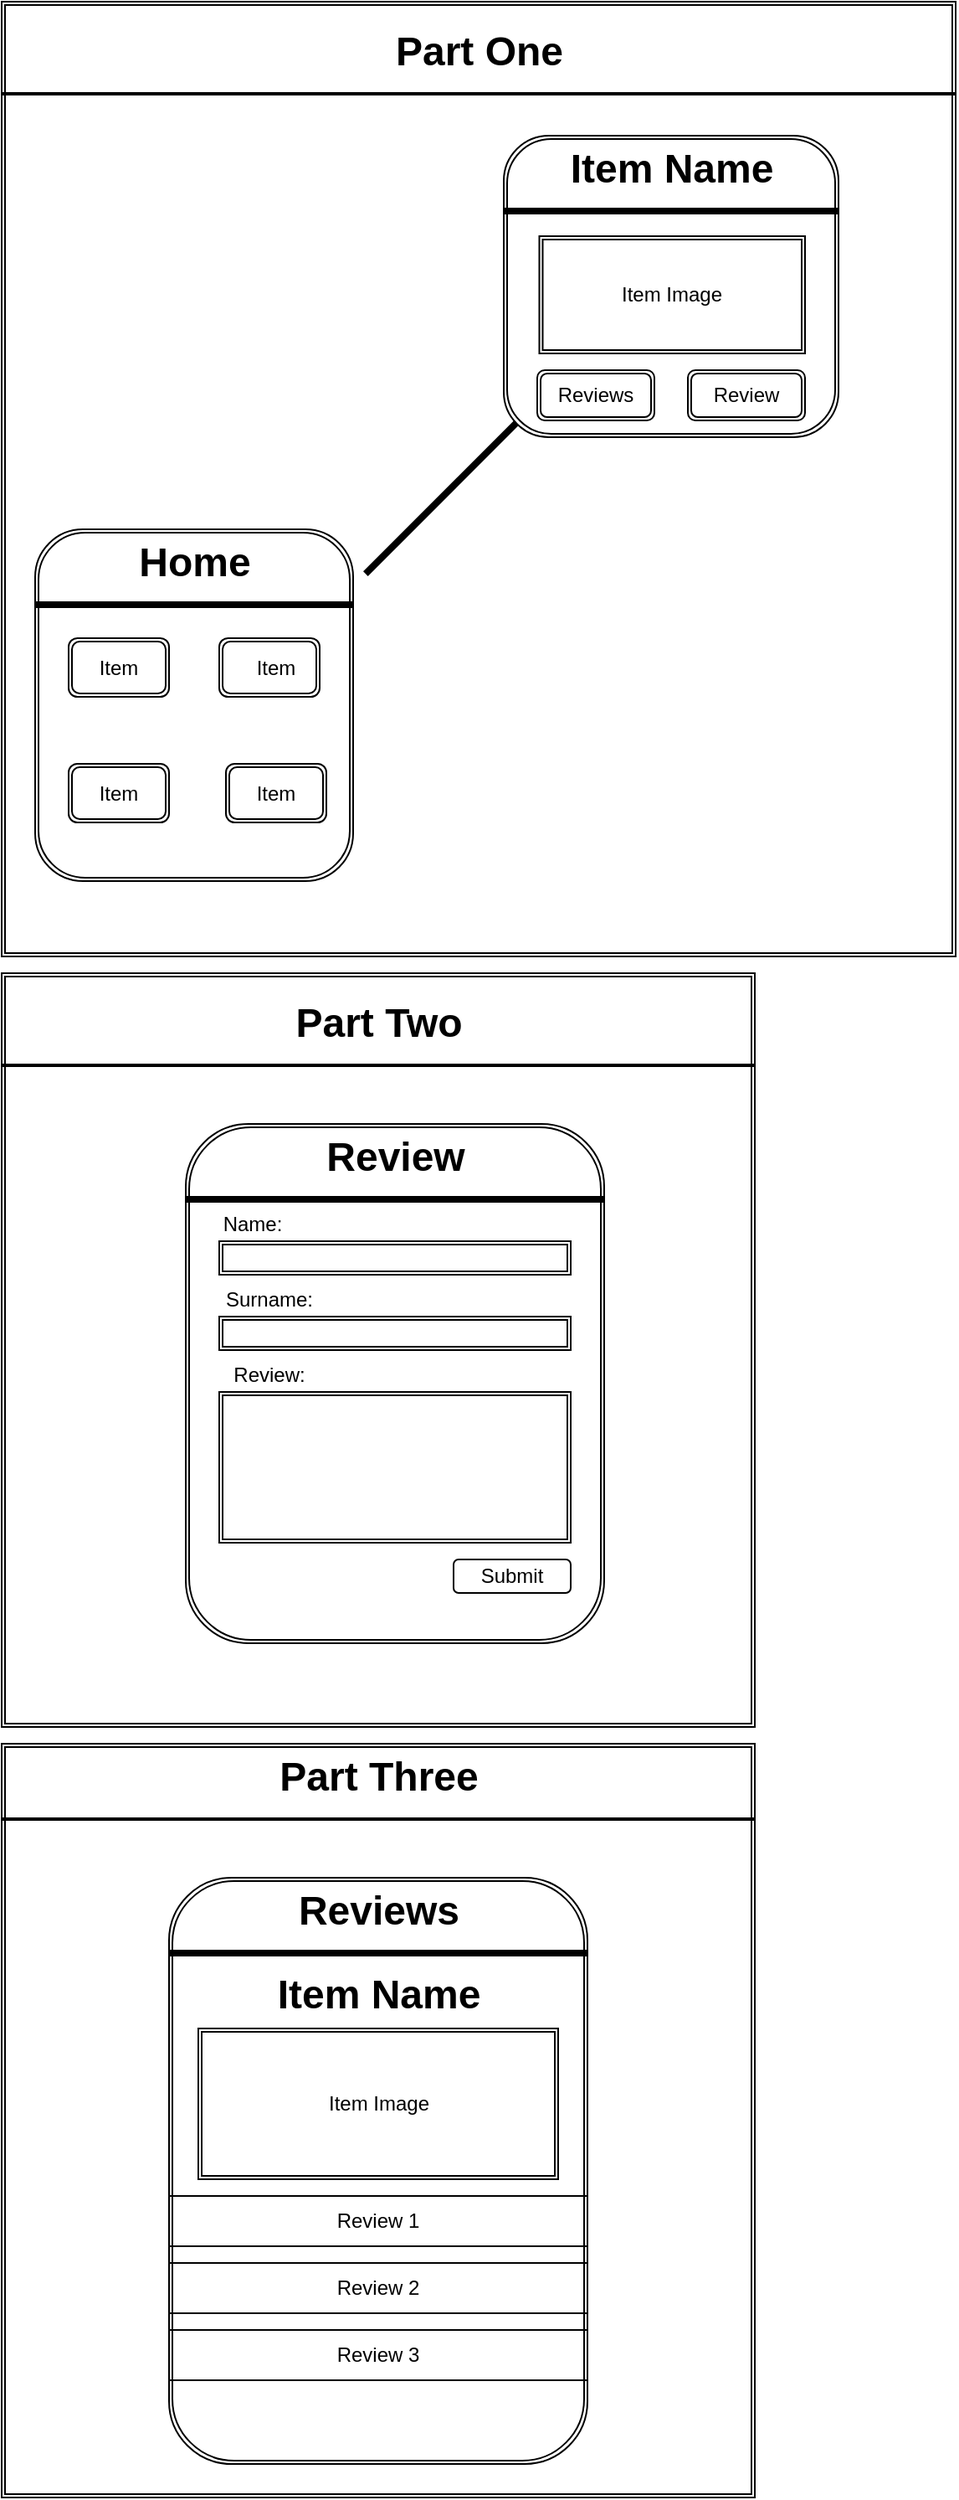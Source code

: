 <mxfile version="14.1.3" type="github">
  <diagram id="C5RBs43oDa-KdzZeNtuy" name="Page-1">
    <mxGraphModel dx="768" dy="1882" grid="1" gridSize="10" guides="1" tooltips="1" connect="1" arrows="1" fold="1" page="1" pageScale="1" pageWidth="827" pageHeight="1169" math="0" shadow="0">
      <root>
        <mxCell id="WIyWlLk6GJQsqaUBKTNV-0" />
        <mxCell id="WIyWlLk6GJQsqaUBKTNV-1" parent="WIyWlLk6GJQsqaUBKTNV-0" />
        <mxCell id="EdV5Q9cHOYFAVtH6rfuM-53" value="" style="shape=ext;double=1;whiteSpace=wrap;html=1;aspect=fixed;" parent="WIyWlLk6GJQsqaUBKTNV-1" vertex="1">
          <mxGeometry x="70" y="390" width="450" height="450" as="geometry" />
        </mxCell>
        <mxCell id="EdV5Q9cHOYFAVtH6rfuM-50" value="" style="shape=ext;double=1;whiteSpace=wrap;html=1;aspect=fixed;" parent="WIyWlLk6GJQsqaUBKTNV-1" vertex="1">
          <mxGeometry x="70" y="-70" width="450" height="450" as="geometry" />
        </mxCell>
        <mxCell id="EdV5Q9cHOYFAVtH6rfuM-47" value="" style="shape=ext;double=1;whiteSpace=wrap;html=1;aspect=fixed;" parent="WIyWlLk6GJQsqaUBKTNV-1" vertex="1">
          <mxGeometry x="70" y="-650" width="570" height="570" as="geometry" />
        </mxCell>
        <mxCell id="EdV5Q9cHOYFAVtH6rfuM-2" value="" style="shape=ext;double=1;rounded=1;whiteSpace=wrap;html=1;" parent="WIyWlLk6GJQsqaUBKTNV-1" vertex="1">
          <mxGeometry x="90" y="-335" width="190" height="210" as="geometry" />
        </mxCell>
        <mxCell id="EdV5Q9cHOYFAVtH6rfuM-3" value="" style="shape=ext;double=1;rounded=1;whiteSpace=wrap;html=1;" parent="WIyWlLk6GJQsqaUBKTNV-1" vertex="1">
          <mxGeometry x="180" y="20" width="250" height="310" as="geometry" />
        </mxCell>
        <mxCell id="EdV5Q9cHOYFAVtH6rfuM-4" value="" style="shape=ext;double=1;rounded=1;whiteSpace=wrap;html=1;" parent="WIyWlLk6GJQsqaUBKTNV-1" vertex="1">
          <mxGeometry x="170" y="470" width="250" height="350" as="geometry" />
        </mxCell>
        <mxCell id="EdV5Q9cHOYFAVtH6rfuM-5" value="Home" style="text;strokeColor=none;fillColor=none;html=1;fontSize=24;fontStyle=1;verticalAlign=middle;align=center;" parent="WIyWlLk6GJQsqaUBKTNV-1" vertex="1">
          <mxGeometry x="135" y="-335" width="100" height="40" as="geometry" />
        </mxCell>
        <mxCell id="EdV5Q9cHOYFAVtH6rfuM-6" value="" style="line;strokeWidth=4;html=1;perimeter=backbonePerimeter;points=[];outlineConnect=0;" parent="WIyWlLk6GJQsqaUBKTNV-1" vertex="1">
          <mxGeometry x="90" y="-295" width="190" height="10" as="geometry" />
        </mxCell>
        <mxCell id="EdV5Q9cHOYFAVtH6rfuM-8" value="Review" style="text;strokeColor=none;fillColor=none;html=1;fontSize=24;fontStyle=1;verticalAlign=middle;align=center;" parent="WIyWlLk6GJQsqaUBKTNV-1" vertex="1">
          <mxGeometry x="190" y="20" width="230" height="40" as="geometry" />
        </mxCell>
        <mxCell id="EdV5Q9cHOYFAVtH6rfuM-9" value="" style="line;strokeWidth=4;html=1;perimeter=backbonePerimeter;points=[];outlineConnect=0;" parent="WIyWlLk6GJQsqaUBKTNV-1" vertex="1">
          <mxGeometry x="180" y="60" width="250" height="10" as="geometry" />
        </mxCell>
        <mxCell id="EdV5Q9cHOYFAVtH6rfuM-11" value="Reviews" style="text;strokeColor=none;fillColor=none;html=1;fontSize=24;fontStyle=1;verticalAlign=middle;align=center;" parent="WIyWlLk6GJQsqaUBKTNV-1" vertex="1">
          <mxGeometry x="245" y="470" width="100" height="40" as="geometry" />
        </mxCell>
        <mxCell id="EdV5Q9cHOYFAVtH6rfuM-12" value="" style="line;strokeWidth=4;html=1;perimeter=backbonePerimeter;points=[];outlineConnect=0;" parent="WIyWlLk6GJQsqaUBKTNV-1" vertex="1">
          <mxGeometry x="170" y="510" width="250" height="10" as="geometry" />
        </mxCell>
        <mxCell id="EdV5Q9cHOYFAVtH6rfuM-14" value="" style="shape=ext;double=1;rounded=1;whiteSpace=wrap;html=1;" parent="WIyWlLk6GJQsqaUBKTNV-1" vertex="1">
          <mxGeometry x="110" y="-270" width="60" height="35" as="geometry" />
        </mxCell>
        <mxCell id="EdV5Q9cHOYFAVtH6rfuM-16" value="" style="shape=ext;double=1;rounded=1;whiteSpace=wrap;html=1;" parent="WIyWlLk6GJQsqaUBKTNV-1" vertex="1">
          <mxGeometry x="200" y="-270" width="60" height="35" as="geometry" />
        </mxCell>
        <mxCell id="EdV5Q9cHOYFAVtH6rfuM-17" value="" style="shape=ext;double=1;rounded=1;whiteSpace=wrap;html=1;" parent="WIyWlLk6GJQsqaUBKTNV-1" vertex="1">
          <mxGeometry x="110" y="-195" width="60" height="35" as="geometry" />
        </mxCell>
        <mxCell id="EdV5Q9cHOYFAVtH6rfuM-18" value="" style="shape=ext;double=1;rounded=1;whiteSpace=wrap;html=1;" parent="WIyWlLk6GJQsqaUBKTNV-1" vertex="1">
          <mxGeometry x="204" y="-195" width="60" height="35" as="geometry" />
        </mxCell>
        <UserObject label="Item" placeholders="1" name="Variable" id="EdV5Q9cHOYFAVtH6rfuM-20">
          <mxCell style="text;html=1;strokeColor=none;fillColor=none;align=center;verticalAlign=middle;whiteSpace=wrap;overflow=hidden;" parent="WIyWlLk6GJQsqaUBKTNV-1" vertex="1">
            <mxGeometry x="100" y="-262.5" width="80" height="20" as="geometry" />
          </mxCell>
        </UserObject>
        <UserObject label="Item" placeholders="1" name="Variable" id="EdV5Q9cHOYFAVtH6rfuM-21">
          <mxCell style="text;html=1;strokeColor=none;fillColor=none;align=center;verticalAlign=middle;whiteSpace=wrap;overflow=hidden;" parent="WIyWlLk6GJQsqaUBKTNV-1" vertex="1">
            <mxGeometry x="194" y="-262.5" width="80" height="20" as="geometry" />
          </mxCell>
        </UserObject>
        <UserObject label="Item" placeholders="1" name="Variable" id="EdV5Q9cHOYFAVtH6rfuM-22">
          <mxCell style="text;html=1;strokeColor=none;fillColor=none;align=center;verticalAlign=middle;whiteSpace=wrap;overflow=hidden;" parent="WIyWlLk6GJQsqaUBKTNV-1" vertex="1">
            <mxGeometry x="194" y="-187.5" width="80" height="20" as="geometry" />
          </mxCell>
        </UserObject>
        <UserObject label="Item" placeholders="1" name="Variable" id="EdV5Q9cHOYFAVtH6rfuM-23">
          <mxCell style="text;html=1;strokeColor=none;fillColor=none;align=center;verticalAlign=middle;whiteSpace=wrap;overflow=hidden;" parent="WIyWlLk6GJQsqaUBKTNV-1" vertex="1">
            <mxGeometry x="100" y="-187.5" width="80" height="20" as="geometry" />
          </mxCell>
        </UserObject>
        <UserObject label="Name:" placeholders="1" name="Variable" id="EdV5Q9cHOYFAVtH6rfuM-24">
          <mxCell style="text;html=1;strokeColor=none;fillColor=none;align=center;verticalAlign=middle;whiteSpace=wrap;overflow=hidden;" parent="WIyWlLk6GJQsqaUBKTNV-1" vertex="1">
            <mxGeometry x="180" y="70" width="80" height="20" as="geometry" />
          </mxCell>
        </UserObject>
        <UserObject label="Surname:" placeholders="1" name="Variable" id="EdV5Q9cHOYFAVtH6rfuM-25">
          <mxCell style="text;html=1;strokeColor=none;fillColor=none;align=center;verticalAlign=middle;whiteSpace=wrap;overflow=hidden;" parent="WIyWlLk6GJQsqaUBKTNV-1" vertex="1">
            <mxGeometry x="190" y="115" width="80" height="20" as="geometry" />
          </mxCell>
        </UserObject>
        <UserObject label="Review:" placeholders="1" name="Variable" id="EdV5Q9cHOYFAVtH6rfuM-26">
          <mxCell style="text;html=1;strokeColor=none;fillColor=none;align=center;verticalAlign=middle;whiteSpace=wrap;overflow=hidden;" parent="WIyWlLk6GJQsqaUBKTNV-1" vertex="1">
            <mxGeometry x="190" y="160" width="80" height="20" as="geometry" />
          </mxCell>
        </UserObject>
        <mxCell id="EdV5Q9cHOYFAVtH6rfuM-27" value="" style="shape=ext;double=1;rounded=0;whiteSpace=wrap;html=1;" parent="WIyWlLk6GJQsqaUBKTNV-1" vertex="1">
          <mxGeometry x="200" y="90" width="210" height="20" as="geometry" />
        </mxCell>
        <mxCell id="EdV5Q9cHOYFAVtH6rfuM-28" value="" style="shape=ext;double=1;rounded=0;whiteSpace=wrap;html=1;" parent="WIyWlLk6GJQsqaUBKTNV-1" vertex="1">
          <mxGeometry x="200" y="135" width="210" height="20" as="geometry" />
        </mxCell>
        <mxCell id="EdV5Q9cHOYFAVtH6rfuM-29" value="" style="shape=ext;double=1;rounded=0;whiteSpace=wrap;html=1;" parent="WIyWlLk6GJQsqaUBKTNV-1" vertex="1">
          <mxGeometry x="200" y="180" width="210" height="90" as="geometry" />
        </mxCell>
        <mxCell id="EdV5Q9cHOYFAVtH6rfuM-30" value="Item Image" style="shape=ext;double=1;rounded=0;whiteSpace=wrap;html=1;" parent="WIyWlLk6GJQsqaUBKTNV-1" vertex="1">
          <mxGeometry x="187.5" y="560" width="215" height="90" as="geometry" />
        </mxCell>
        <mxCell id="EdV5Q9cHOYFAVtH6rfuM-31" value="Item Name" style="text;strokeColor=none;fillColor=none;html=1;fontSize=24;fontStyle=1;verticalAlign=middle;align=center;" parent="WIyWlLk6GJQsqaUBKTNV-1" vertex="1">
          <mxGeometry x="235" y="530" width="120" height="20" as="geometry" />
        </mxCell>
        <mxCell id="EdV5Q9cHOYFAVtH6rfuM-32" value="Review 1" style="shape=partialRectangle;whiteSpace=wrap;html=1;left=0;right=0;fillColor=none;" parent="WIyWlLk6GJQsqaUBKTNV-1" vertex="1">
          <mxGeometry x="170" y="660" width="250" height="30" as="geometry" />
        </mxCell>
        <mxCell id="EdV5Q9cHOYFAVtH6rfuM-33" value="Review 3" style="shape=partialRectangle;whiteSpace=wrap;html=1;left=0;right=0;fillColor=none;" parent="WIyWlLk6GJQsqaUBKTNV-1" vertex="1">
          <mxGeometry x="170" y="740" width="250" height="30" as="geometry" />
        </mxCell>
        <mxCell id="EdV5Q9cHOYFAVtH6rfuM-34" value="Review 2" style="shape=partialRectangle;whiteSpace=wrap;html=1;left=0;right=0;fillColor=none;" parent="WIyWlLk6GJQsqaUBKTNV-1" vertex="1">
          <mxGeometry x="170" y="700" width="250" height="30" as="geometry" />
        </mxCell>
        <mxCell id="EdV5Q9cHOYFAVtH6rfuM-36" value="" style="shape=image;html=1;verticalAlign=top;verticalLabelPosition=bottom;labelBackgroundColor=#ffffff;imageAspect=0;aspect=fixed;image=https://cdn4.iconfinder.com/data/icons/basic-user-interface-elements/700/zoom-in-plus-greater-128.png;rotation=-90;" parent="WIyWlLk6GJQsqaUBKTNV-1" vertex="1">
          <mxGeometry x="200" y="-320" width="98" height="98" as="geometry" />
        </mxCell>
        <mxCell id="EdV5Q9cHOYFAVtH6rfuM-38" value="" style="line;strokeWidth=4;html=1;perimeter=backbonePerimeter;points=[];outlineConnect=0;rotation=-45;" parent="WIyWlLk6GJQsqaUBKTNV-1" vertex="1">
          <mxGeometry x="264" y="-370" width="160" height="10" as="geometry" />
        </mxCell>
        <mxCell id="EdV5Q9cHOYFAVtH6rfuM-40" value="" style="shape=ext;double=1;rounded=1;whiteSpace=wrap;html=1;" parent="WIyWlLk6GJQsqaUBKTNV-1" vertex="1">
          <mxGeometry x="370" y="-570" width="200" height="180" as="geometry" />
        </mxCell>
        <mxCell id="EdV5Q9cHOYFAVtH6rfuM-41" value="Item Name" style="text;strokeColor=none;fillColor=none;html=1;fontSize=24;fontStyle=1;verticalAlign=middle;align=center;" parent="WIyWlLk6GJQsqaUBKTNV-1" vertex="1">
          <mxGeometry x="420" y="-570" width="100" height="40" as="geometry" />
        </mxCell>
        <mxCell id="EdV5Q9cHOYFAVtH6rfuM-42" value="" style="line;strokeWidth=4;html=1;perimeter=backbonePerimeter;points=[];outlineConnect=0;" parent="WIyWlLk6GJQsqaUBKTNV-1" vertex="1">
          <mxGeometry x="370" y="-530" width="200" height="10" as="geometry" />
        </mxCell>
        <mxCell id="EdV5Q9cHOYFAVtH6rfuM-44" value="Item Image" style="shape=ext;double=1;rounded=0;whiteSpace=wrap;html=1;" parent="WIyWlLk6GJQsqaUBKTNV-1" vertex="1">
          <mxGeometry x="391.25" y="-510" width="158.75" height="70" as="geometry" />
        </mxCell>
        <mxCell id="EdV5Q9cHOYFAVtH6rfuM-45" value="Reviews" style="shape=ext;double=1;rounded=1;whiteSpace=wrap;html=1;" parent="WIyWlLk6GJQsqaUBKTNV-1" vertex="1">
          <mxGeometry x="390" y="-430" width="70" height="30" as="geometry" />
        </mxCell>
        <mxCell id="EdV5Q9cHOYFAVtH6rfuM-46" value="Review" style="shape=ext;double=1;rounded=1;whiteSpace=wrap;html=1;" parent="WIyWlLk6GJQsqaUBKTNV-1" vertex="1">
          <mxGeometry x="480" y="-430" width="70" height="30" as="geometry" />
        </mxCell>
        <mxCell id="EdV5Q9cHOYFAVtH6rfuM-48" value="Part One" style="text;strokeColor=none;fillColor=none;html=1;fontSize=24;fontStyle=1;verticalAlign=middle;align=center;" parent="WIyWlLk6GJQsqaUBKTNV-1" vertex="1">
          <mxGeometry x="120" y="-640" width="470" height="40" as="geometry" />
        </mxCell>
        <mxCell id="EdV5Q9cHOYFAVtH6rfuM-49" value="" style="line;strokeWidth=2;html=1;" parent="WIyWlLk6GJQsqaUBKTNV-1" vertex="1">
          <mxGeometry x="70" y="-600" width="570" height="10" as="geometry" />
        </mxCell>
        <mxCell id="EdV5Q9cHOYFAVtH6rfuM-51" value="Part Two" style="text;strokeColor=none;fillColor=none;html=1;fontSize=24;fontStyle=1;verticalAlign=middle;align=center;" parent="WIyWlLk6GJQsqaUBKTNV-1" vertex="1">
          <mxGeometry x="70" y="-60" width="450" height="40" as="geometry" />
        </mxCell>
        <mxCell id="EdV5Q9cHOYFAVtH6rfuM-52" value="" style="line;strokeWidth=2;html=1;" parent="WIyWlLk6GJQsqaUBKTNV-1" vertex="1">
          <mxGeometry x="70" y="-20" width="450" height="10" as="geometry" />
        </mxCell>
        <mxCell id="EdV5Q9cHOYFAVtH6rfuM-54" value="Part Three" style="text;strokeColor=none;fillColor=none;html=1;fontSize=24;fontStyle=1;verticalAlign=middle;align=center;" parent="WIyWlLk6GJQsqaUBKTNV-1" vertex="1">
          <mxGeometry x="245" y="390" width="100" height="40" as="geometry" />
        </mxCell>
        <mxCell id="EdV5Q9cHOYFAVtH6rfuM-55" value="" style="line;strokeWidth=2;html=1;" parent="WIyWlLk6GJQsqaUBKTNV-1" vertex="1">
          <mxGeometry x="70" y="430" width="450" height="10" as="geometry" />
        </mxCell>
        <mxCell id="yYiLkjj7uHZ5WB8zR-aT-0" value="Submit" style="rounded=1;whiteSpace=wrap;html=1;" vertex="1" parent="WIyWlLk6GJQsqaUBKTNV-1">
          <mxGeometry x="340" y="280" width="70" height="20" as="geometry" />
        </mxCell>
      </root>
    </mxGraphModel>
  </diagram>
</mxfile>
